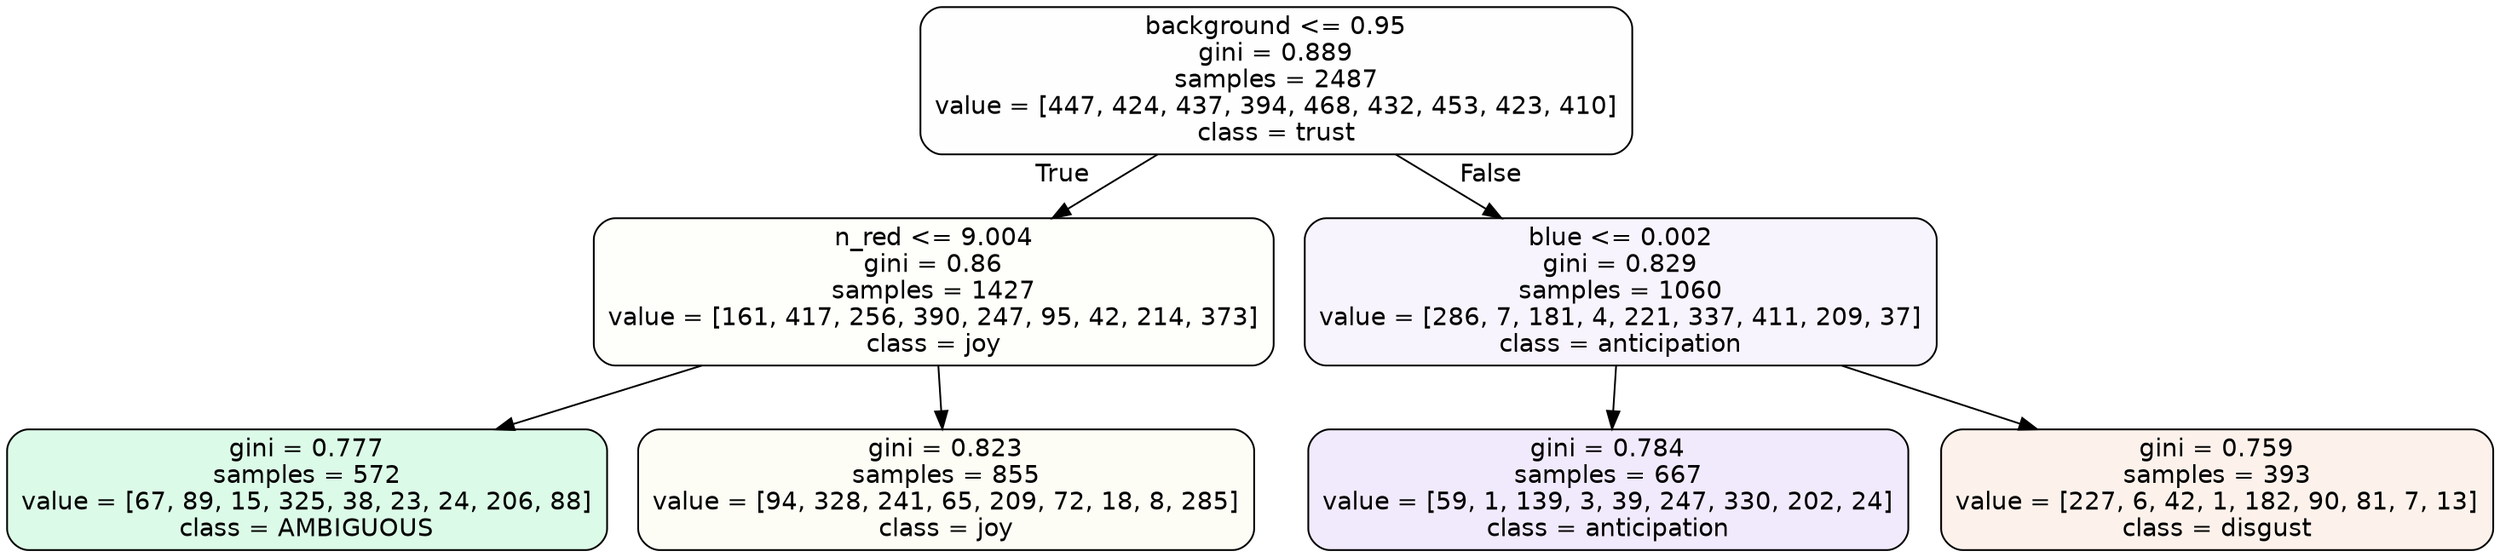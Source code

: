 digraph Tree {
node [shape=box, style="filled, rounded", color="black", fontname=helvetica] ;
edge [fontname=helvetica] ;
0 [label="background <= 0.95\ngini = 0.889\nsamples = 2487\nvalue = [447, 424, 437, 394, 468, 432, 453, 423, 410]\nclass = trust", fillcolor="#39d7e501"] ;
1 [label="n_red <= 9.004\ngini = 0.86\nsamples = 1427\nvalue = [161, 417, 256, 390, 247, 95, 42, 214, 373]\nclass = joy", fillcolor="#d7e53904"] ;
0 -> 1 [labeldistance=2.5, labelangle=45, headlabel="True"] ;
2 [label="gini = 0.777\nsamples = 572\nvalue = [67, 89, 15, 325, 38, 23, 24, 206, 88]\nclass = AMBIGUOUS", fillcolor="#39e5812d"] ;
1 -> 2 ;
3 [label="gini = 0.823\nsamples = 855\nvalue = [94, 328, 241, 65, 209, 72, 18, 8, 285]\nclass = joy", fillcolor="#d7e5390b"] ;
1 -> 3 ;
4 [label="blue <= 0.002\ngini = 0.829\nsamples = 1060\nvalue = [286, 7, 181, 4, 221, 337, 411, 209, 37]\nclass = anticipation", fillcolor="#8139e50e"] ;
0 -> 4 [labeldistance=2.5, labelangle=-45, headlabel="False"] ;
5 [label="gini = 0.784\nsamples = 667\nvalue = [59, 1, 139, 3, 39, 247, 330, 202, 24]\nclass = anticipation", fillcolor="#8139e51b"] ;
4 -> 5 ;
6 [label="gini = 0.759\nsamples = 393\nvalue = [227, 6, 42, 1, 182, 90, 81, 7, 13]\nclass = disgust", fillcolor="#e5813919"] ;
4 -> 6 ;
}
